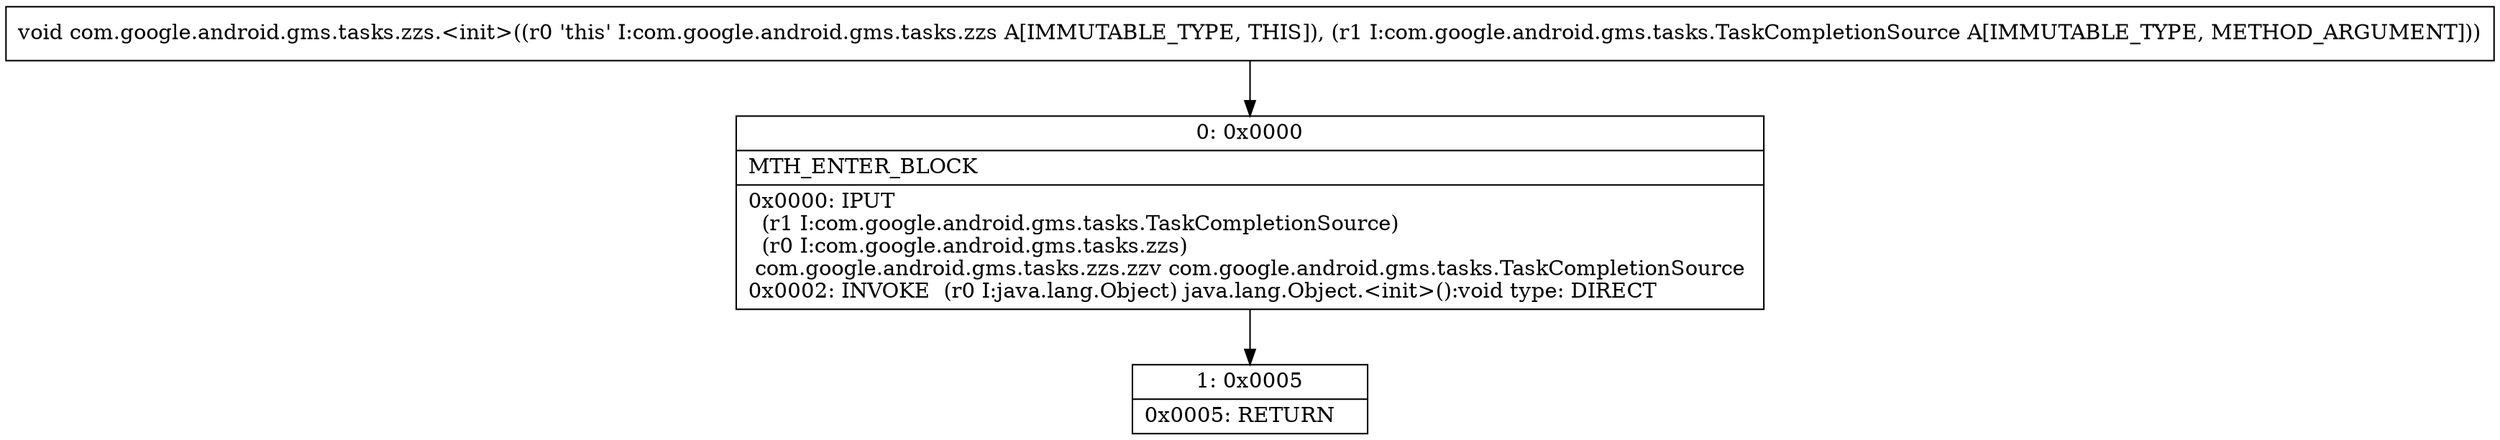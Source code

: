 digraph "CFG forcom.google.android.gms.tasks.zzs.\<init\>(Lcom\/google\/android\/gms\/tasks\/TaskCompletionSource;)V" {
Node_0 [shape=record,label="{0\:\ 0x0000|MTH_ENTER_BLOCK\l|0x0000: IPUT  \l  (r1 I:com.google.android.gms.tasks.TaskCompletionSource)\l  (r0 I:com.google.android.gms.tasks.zzs)\l com.google.android.gms.tasks.zzs.zzv com.google.android.gms.tasks.TaskCompletionSource \l0x0002: INVOKE  (r0 I:java.lang.Object) java.lang.Object.\<init\>():void type: DIRECT \l}"];
Node_1 [shape=record,label="{1\:\ 0x0005|0x0005: RETURN   \l}"];
MethodNode[shape=record,label="{void com.google.android.gms.tasks.zzs.\<init\>((r0 'this' I:com.google.android.gms.tasks.zzs A[IMMUTABLE_TYPE, THIS]), (r1 I:com.google.android.gms.tasks.TaskCompletionSource A[IMMUTABLE_TYPE, METHOD_ARGUMENT])) }"];
MethodNode -> Node_0;
Node_0 -> Node_1;
}

